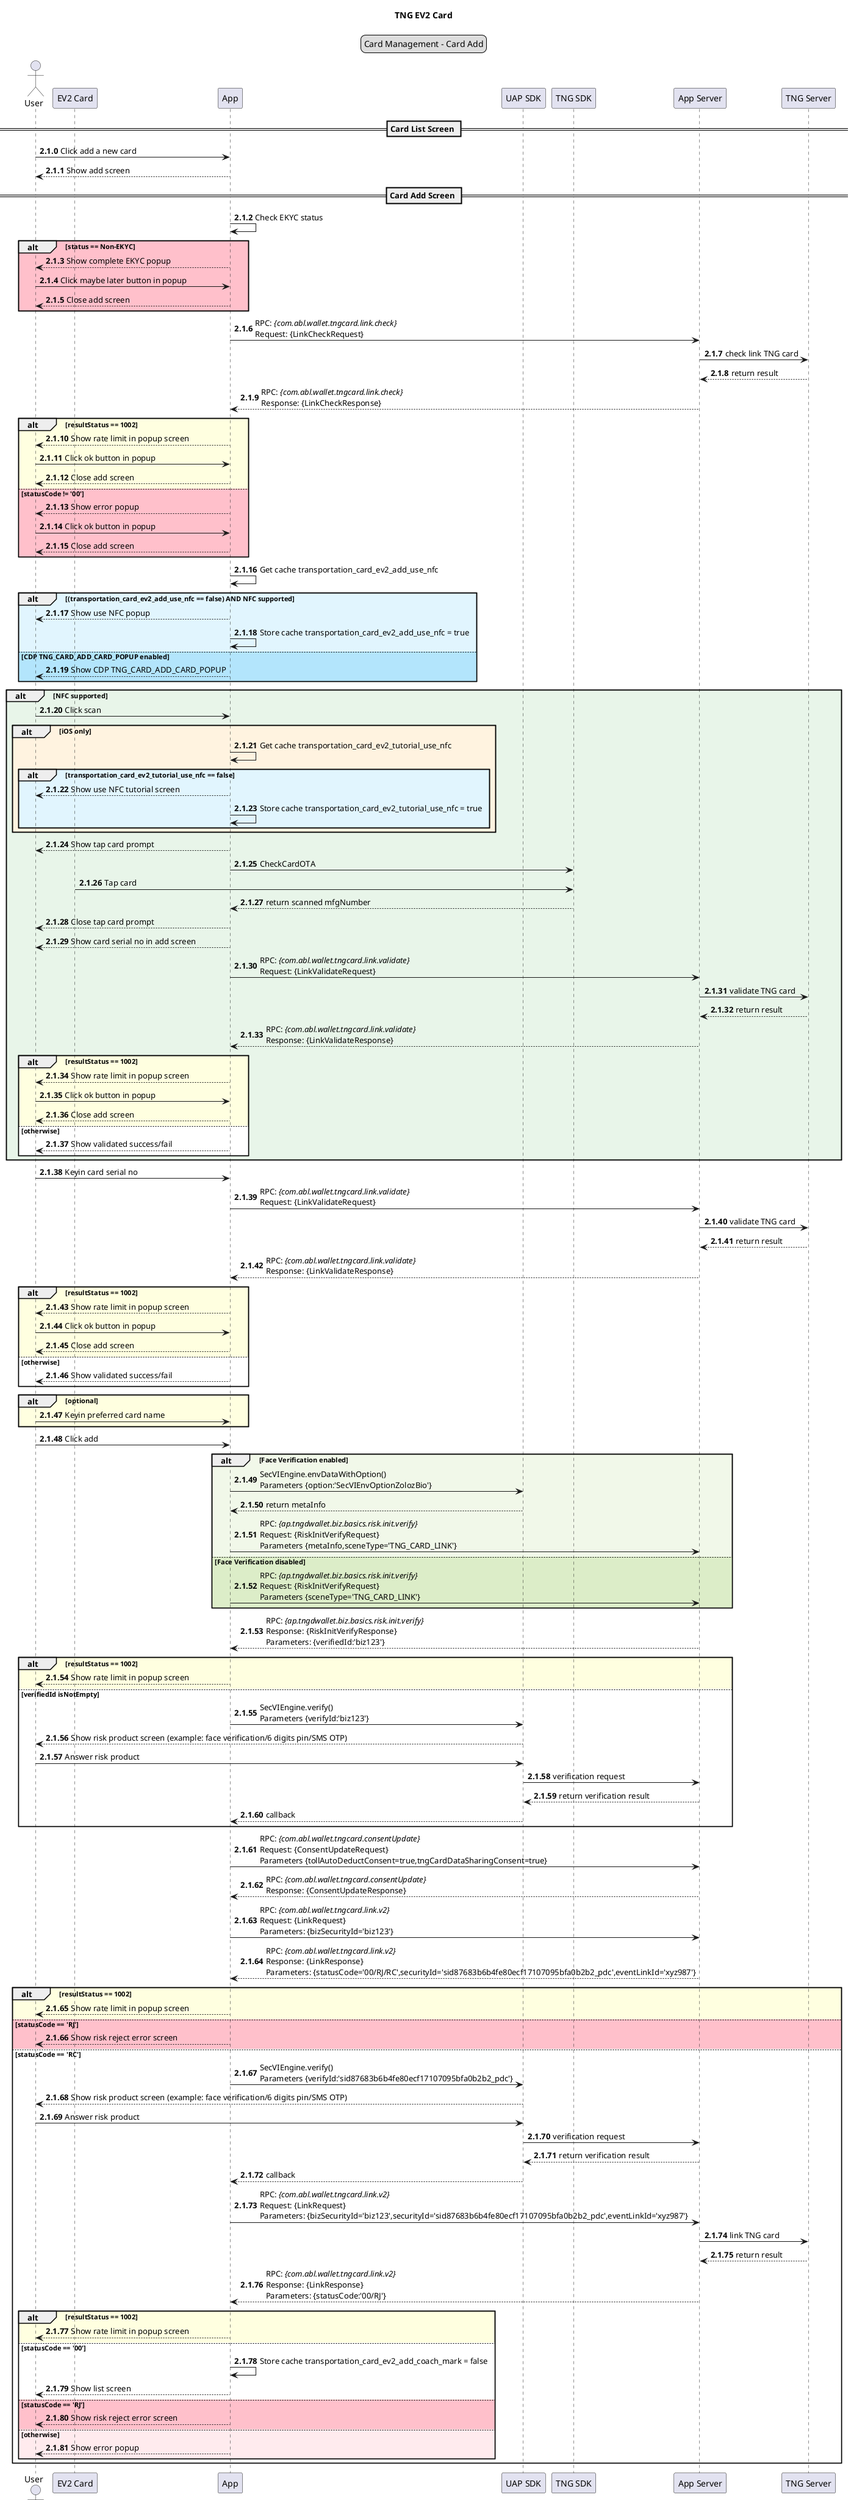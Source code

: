 @startuml

title: TNG EV2 Card
legend top
Card Management - Card Add
end legend

actor USER as "User"
participant CARD as "EV2 Card"
participant APP as "App"
participant UAPSDK as "UAP SDK"
participant TNGSDK as "TNG SDK"
participant MPAAS as "App Server"
participant TNG as "TNG Server"

autonumber 2.1.0

== Card List Screen ==
USER -> APP: Click add a new card
USER <-- APP: Show add screen

== Card Add Screen ==
APP -> APP: Check EKYC status
alt #pink status == Non-EKYC
USER <-- APP: Show complete EKYC popup
USER -> APP: Click maybe later button in popup
USER <-- APP: Close add screen
end
APP -> MPAAS: RPC: <i>{com.abl.wallet.tngcard.link.check}</i>\nRequest: {LinkCheckRequest}
MPAAS -> TNG: check link TNG card
MPAAS <-- TNG: return result
APP <-- MPAAS: RPC: <i>{com.abl.wallet.tngcard.link.check}</i>\nResponse: {LinkCheckResponse}
alt #lightyellow resultStatus == 1002
USER <-- APP: Show rate limit in popup screen
USER -> APP: Click ok button in popup
USER <-- APP: Close add screen
else #pink statusCode != '00'
USER <-- APP: Show error popup
USER -> APP: Click ok button in popup
USER <-- APP: Close add screen
end
APP -> APP: Get cache transportation_card_ev2_add_use_nfc
alt #e1f5fe (transportation_card_ev2_add_use_nfc == false) AND NFC supported
USER <-- APP: Show use NFC popup
APP -> APP: Store cache transportation_card_ev2_add_use_nfc = true
else #b3e5fc CDP TNG_CARD_ADD_CARD_POPUP enabled
USER <-- APP: Show CDP TNG_CARD_ADD_CARD_POPUP
end
alt #e8f5e9 NFC supported
USER -> APP: Click scan
alt #fff3e0 iOS only
APP -> APP: Get cache transportation_card_ev2_tutorial_use_nfc
alt #e1f5fe transportation_card_ev2_tutorial_use_nfc == false
USER <-- APP: Show use NFC tutorial screen
APP -> APP: Store cache transportation_card_ev2_tutorial_use_nfc = true
end
end
USER <-- APP: Show tap card prompt
APP -> TNGSDK: CheckCardOTA
CARD -> TNGSDK: Tap card
APP <-- TNGSDK: return scanned mfgNumber
USER <-- APP: Close tap card prompt
USER <-- APP: Show card serial no in add screen
APP -> MPAAS: RPC: <i>{com.abl.wallet.tngcard.link.validate}</i>\nRequest: {LinkValidateRequest}
MPAAS -> TNG: validate TNG card
MPAAS <-- TNG: return result
APP <-- MPAAS: RPC: <i>{com.abl.wallet.tngcard.link.validate}</i>\nResponse: {LinkValidateResponse}
alt #lightyellow resultStatus == 1002
USER <-- APP: Show rate limit in popup screen
USER -> APP: Click ok button in popup
USER <-- APP: Close add screen
else #white otherwise
USER <-- APP: Show validated success/fail
end
end
USER -> APP: Keyin card serial no
APP -> MPAAS: RPC: <i>{com.abl.wallet.tngcard.link.validate}</i>\nRequest: {LinkValidateRequest}
MPAAS -> TNG: validate TNG card
MPAAS <-- TNG: return result
APP <-- MPAAS: RPC: <i>{com.abl.wallet.tngcard.link.validate}</i>\nResponse: {LinkValidateResponse}
alt #lightyellow resultStatus == 1002
USER <-- APP: Show rate limit in popup screen
USER -> APP: Click ok button in popup
USER <-- APP: Close add screen
else #white otherwise
USER <-- APP: Show validated success/fail
end
alt #lightyellow optional
USER -> APP: Keyin preferred card name
end
USER -> APP: Click add
alt #f1f8e9 Face Verification enabled
APP -> UAPSDK: SecVIEngine.envDataWithOption()\nParameters {option:'SecVIEnvOptionZolozBio'}
APP <-- UAPSDK: return metaInfo
APP -> MPAAS: RPC: <i>{ap.tngdwallet.biz.basics.risk.init.verify}</i>\nRequest: {RiskInitVerifyRequest}\nParameters {metaInfo,sceneType='TNG_CARD_LINK'}
else #dcedc8 Face Verification disabled
APP -> MPAAS: RPC: <i>{ap.tngdwallet.biz.basics.risk.init.verify}</i>\nRequest: {RiskInitVerifyRequest}\nParameters {sceneType='TNG_CARD_LINK'}
end
APP <-- MPAAS: RPC: <i>{ap.tngdwallet.biz.basics.risk.init.verify}</i>\nResponse: {RiskInitVerifyResponse}\nParameters: {verifiedId:'biz123'}
alt #lightyellow resultStatus == 1002
USER <-- APP: Show rate limit in popup screen
else #white verifiedId isNotEmpty
APP -> UAPSDK: SecVIEngine.verify()\nParameters {verifyId:'biz123'}
USER <-- UAPSDK: Show risk product screen (example: face verification/6 digits pin/SMS OTP)
USER -> UAPSDK: Answer risk product
UAPSDK -> MPAAS: verification request
UAPSDK <-- MPAAS: return verification result
APP <-- UAPSDK: callback
end
APP -> MPAAS: RPC: <i>{com.abl.wallet.tngcard.consentUpdate}</i>\nRequest: {ConsentUpdateRequest}\nParameters {tollAutoDeductConsent=true,tngCardDataSharingConsent=true}
APP <-- MPAAS: RPC: <i>{com.abl.wallet.tngcard.consentUpdate}</i>\nResponse: {ConsentUpdateResponse}
APP -> MPAAS: RPC: <i>{com.abl.wallet.tngcard.link.v2}</i>\nRequest: {LinkRequest}\nParameters: {bizSecurityId='biz123'}
APP <-- MPAAS: RPC: <i>{com.abl.wallet.tngcard.link.v2}</i>\nResponse: {LinkResponse}\nParameters: {statusCode='00/RJ/RC',securityId='sid87683b6b4fe80ecf17107095bfa0b2b2_pdc',eventLinkId='xyz987'}
alt #lightyellow resultStatus == 1002
USER <-- APP: Show rate limit in popup screen
else #pink statusCode == 'RJ'
USER <-- APP: Show risk reject error screen
else #white statusCode == 'RC'
APP -> UAPSDK: SecVIEngine.verify()\nParameters {verifyId:'sid87683b6b4fe80ecf17107095bfa0b2b2_pdc'}
USER <-- UAPSDK: Show risk product screen (example: face verification/6 digits pin/SMS OTP)
USER -> UAPSDK: Answer risk product
UAPSDK -> MPAAS: verification request
UAPSDK <-- MPAAS: return verification result
APP <-- UAPSDK: callback
APP -> MPAAS: RPC: <i>{com.abl.wallet.tngcard.link.v2}</i>\nRequest: {LinkRequest}\nParameters: {bizSecurityId='biz123',securityId='sid87683b6b4fe80ecf17107095bfa0b2b2_pdc',eventLinkId='xyz987'}
MPAAS -> TNG: link TNG card
MPAAS <-- TNG: return result
APP <-- MPAAS: RPC: <i>{com.abl.wallet.tngcard.link.v2}</i>\nResponse: {LinkResponse}\nParameters: {statusCode:'00/RJ'}
alt #lightyellow resultStatus == 1002
USER <-- APP: Show rate limit in popup screen
else #white statusCode == '00'
APP -> APP: Store cache transportation_card_ev2_add_coach_mark = false
USER <-- APP: Show list screen
else #pink statusCode == 'RJ'
USER <-- APP: Show risk reject error screen
else #ffebee otherwise
USER <-- APP: Show error popup
end
end

@enduml